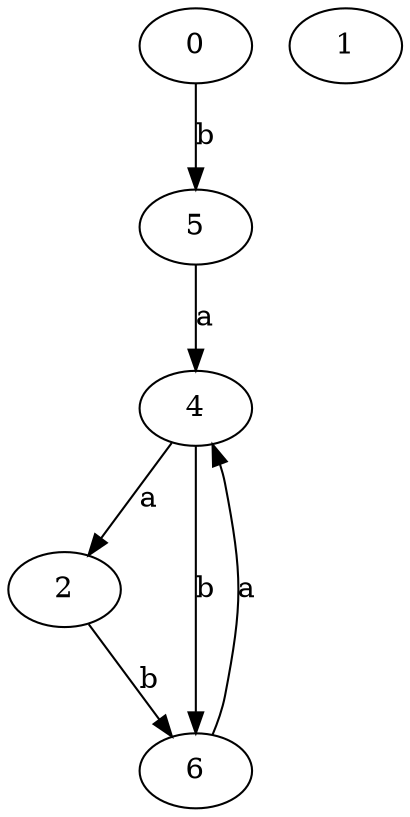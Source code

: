 strict digraph  {
0;
2;
1;
4;
5;
6;
0 -> 5  [label=b];
2 -> 6  [label=b];
4 -> 2  [label=a];
4 -> 6  [label=b];
5 -> 4  [label=a];
6 -> 4  [label=a];
}
